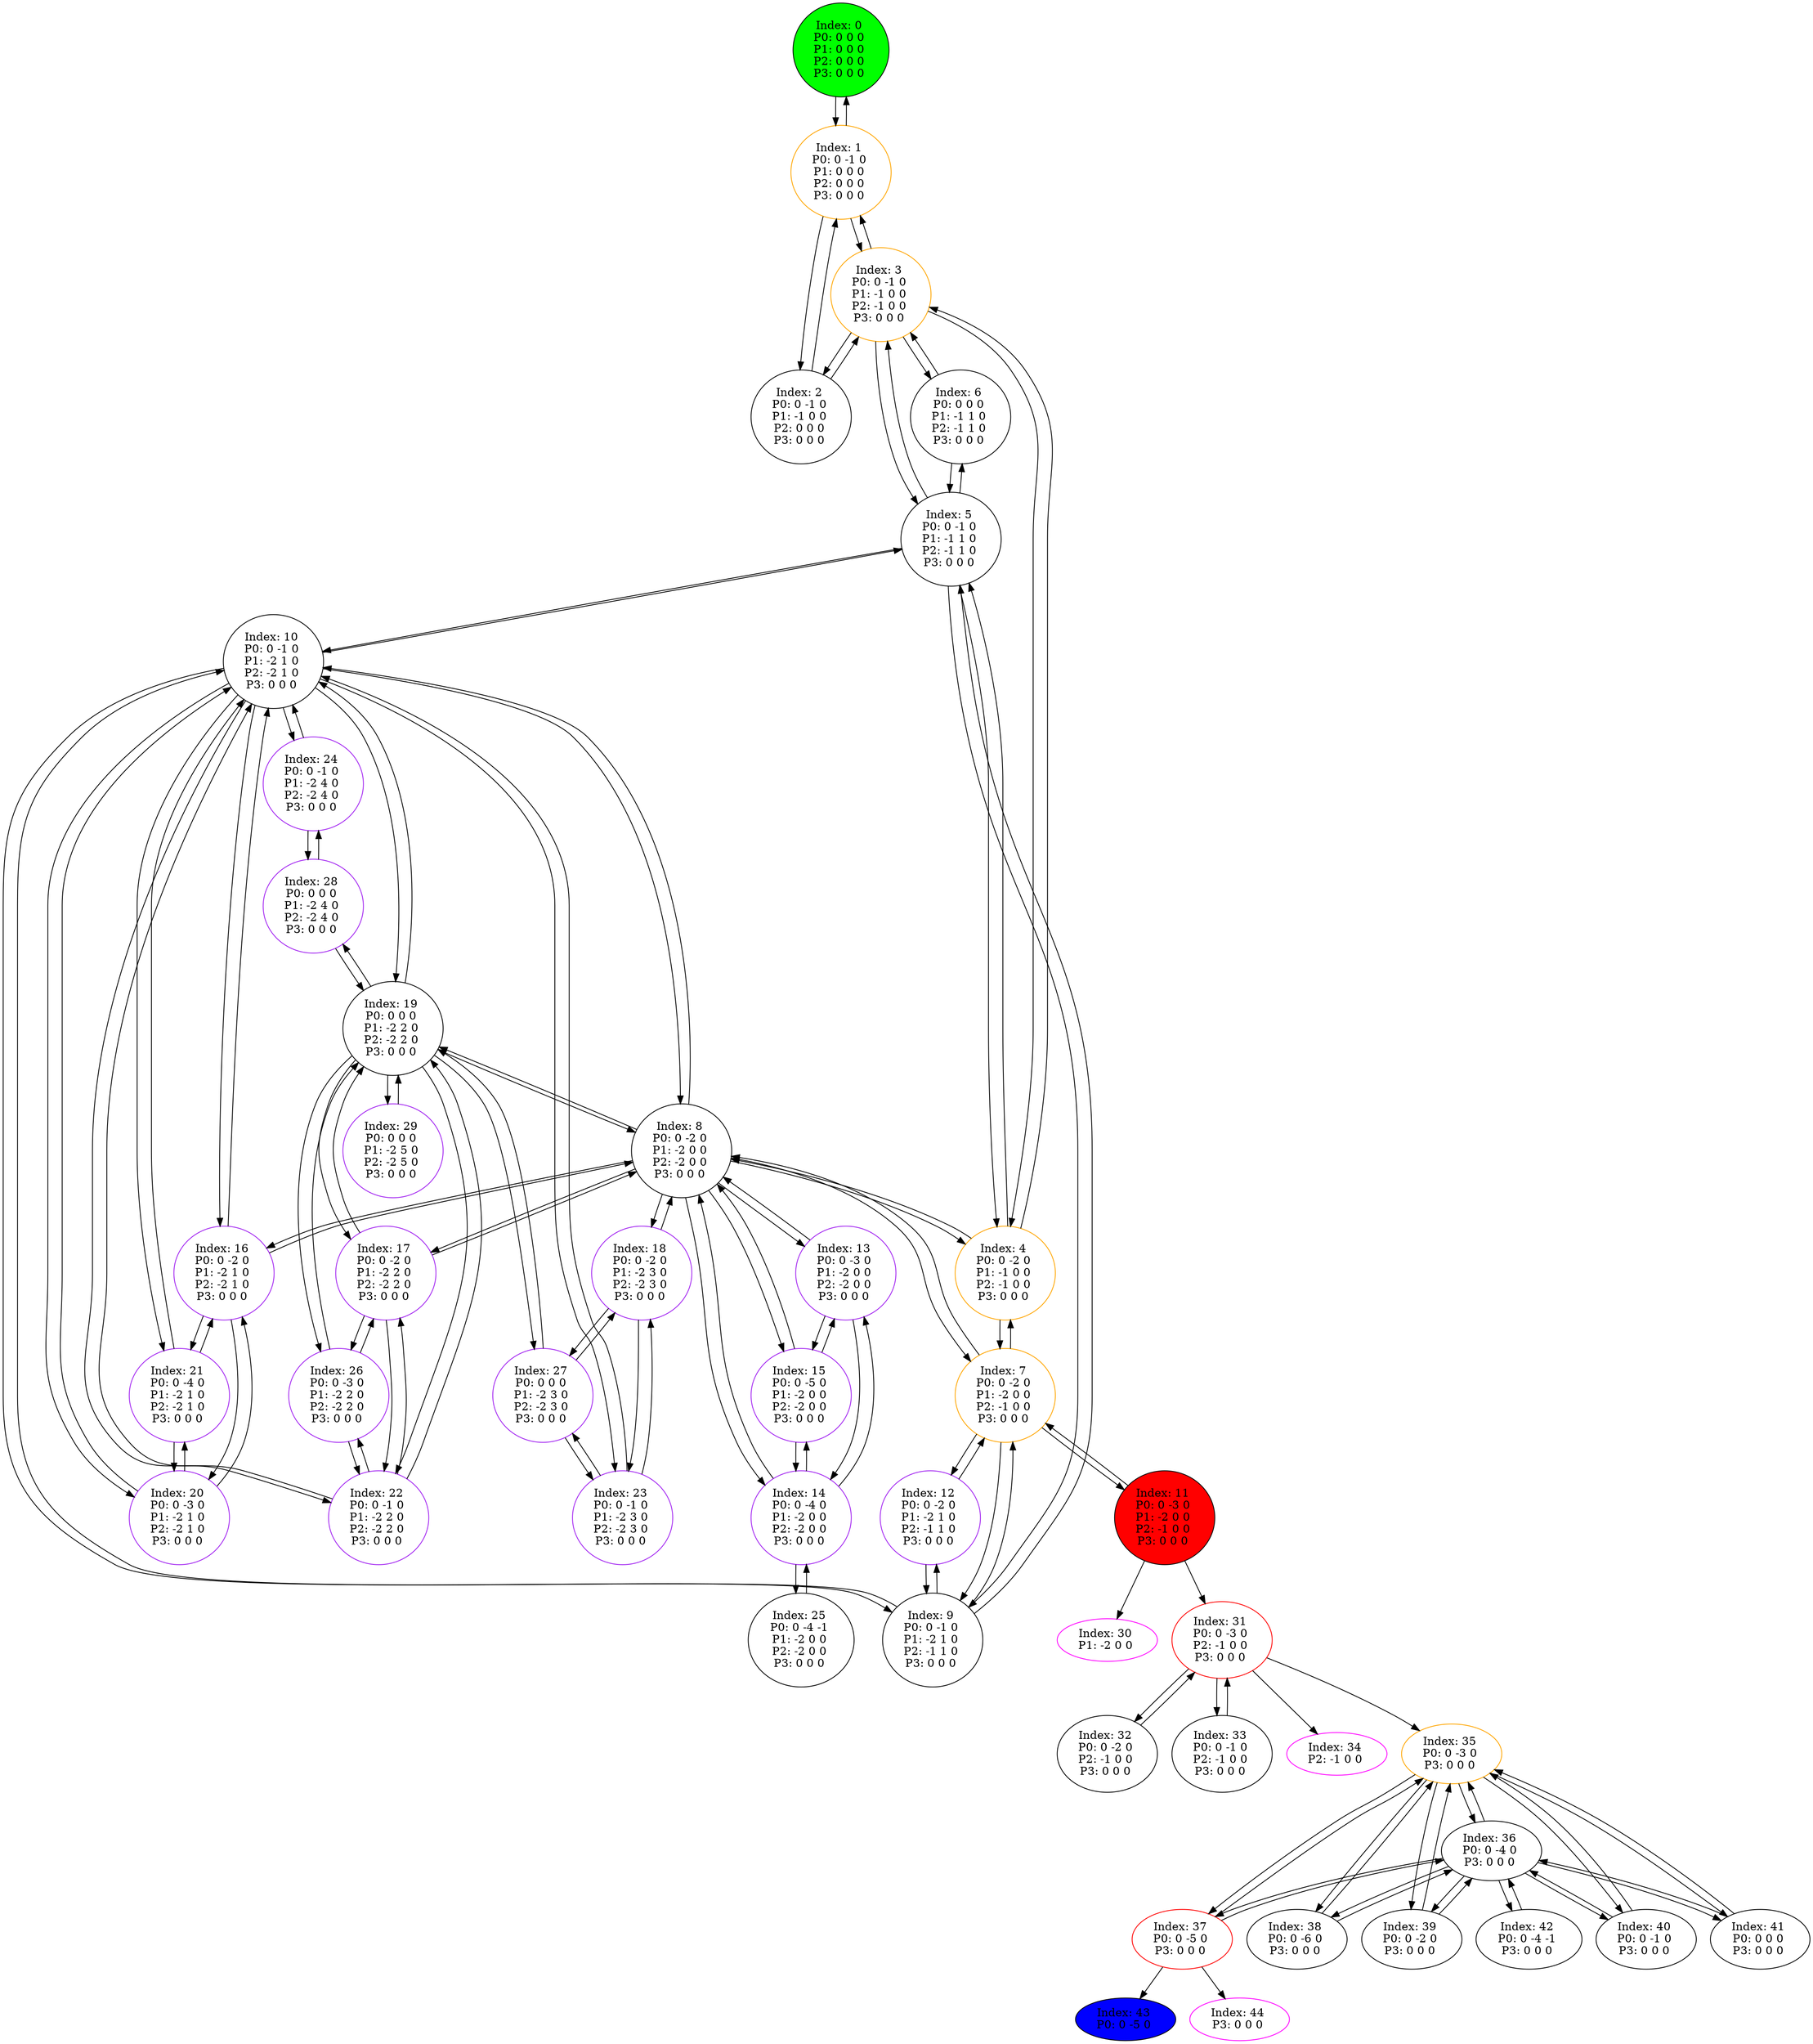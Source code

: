 digraph G {
color = "black"
0[label = "Index: 0 
P0: 0 0 0 
P1: 0 0 0 
P2: 0 0 0 
P3: 0 0 0 
", style="filled", fillcolor = "green"]
1[label = "Index: 1 
P0: 0 -1 0 
P1: 0 0 0 
P2: 0 0 0 
P3: 0 0 0 
", color = "orange"]
2[label = "Index: 2 
P0: 0 -1 0 
P1: -1 0 0 
P2: 0 0 0 
P3: 0 0 0 
"]
3[label = "Index: 3 
P0: 0 -1 0 
P1: -1 0 0 
P2: -1 0 0 
P3: 0 0 0 
", color = "orange"]
4[label = "Index: 4 
P0: 0 -2 0 
P1: -1 0 0 
P2: -1 0 0 
P3: 0 0 0 
", color = "orange"]
5[label = "Index: 5 
P0: 0 -1 0 
P1: -1 1 0 
P2: -1 1 0 
P3: 0 0 0 
"]
6[label = "Index: 6 
P0: 0 0 0 
P1: -1 1 0 
P2: -1 1 0 
P3: 0 0 0 
"]
7[label = "Index: 7 
P0: 0 -2 0 
P1: -2 0 0 
P2: -1 0 0 
P3: 0 0 0 
", color = "orange"]
8[label = "Index: 8 
P0: 0 -2 0 
P1: -2 0 0 
P2: -2 0 0 
P3: 0 0 0 
"]
9[label = "Index: 9 
P0: 0 -1 0 
P1: -2 1 0 
P2: -1 1 0 
P3: 0 0 0 
"]
10[label = "Index: 10 
P0: 0 -1 0 
P1: -2 1 0 
P2: -2 1 0 
P3: 0 0 0 
"]
11[label = "Index: 11 
P0: 0 -3 0 
P1: -2 0 0 
P2: -1 0 0 
P3: 0 0 0 
", style="filled", fillcolor = "red"]
12[label = "Index: 12 
P0: 0 -2 0 
P1: -2 1 0 
P2: -1 1 0 
P3: 0 0 0 
", color = "purple"]
13[label = "Index: 13 
P0: 0 -3 0 
P1: -2 0 0 
P2: -2 0 0 
P3: 0 0 0 
", color = "purple"]
14[label = "Index: 14 
P0: 0 -4 0 
P1: -2 0 0 
P2: -2 0 0 
P3: 0 0 0 
", color = "purple"]
15[label = "Index: 15 
P0: 0 -5 0 
P1: -2 0 0 
P2: -2 0 0 
P3: 0 0 0 
", color = "purple"]
16[label = "Index: 16 
P0: 0 -2 0 
P1: -2 1 0 
P2: -2 1 0 
P3: 0 0 0 
", color = "purple"]
17[label = "Index: 17 
P0: 0 -2 0 
P1: -2 2 0 
P2: -2 2 0 
P3: 0 0 0 
", color = "purple"]
18[label = "Index: 18 
P0: 0 -2 0 
P1: -2 3 0 
P2: -2 3 0 
P3: 0 0 0 
", color = "purple"]
19[label = "Index: 19 
P0: 0 0 0 
P1: -2 2 0 
P2: -2 2 0 
P3: 0 0 0 
"]
20[label = "Index: 20 
P0: 0 -3 0 
P1: -2 1 0 
P2: -2 1 0 
P3: 0 0 0 
", color = "purple"]
21[label = "Index: 21 
P0: 0 -4 0 
P1: -2 1 0 
P2: -2 1 0 
P3: 0 0 0 
", color = "purple"]
22[label = "Index: 22 
P0: 0 -1 0 
P1: -2 2 0 
P2: -2 2 0 
P3: 0 0 0 
", color = "purple"]
23[label = "Index: 23 
P0: 0 -1 0 
P1: -2 3 0 
P2: -2 3 0 
P3: 0 0 0 
", color = "purple"]
24[label = "Index: 24 
P0: 0 -1 0 
P1: -2 4 0 
P2: -2 4 0 
P3: 0 0 0 
", color = "purple"]
25[label = "Index: 25 
P0: 0 -4 -1 
P1: -2 0 0 
P2: -2 0 0 
P3: 0 0 0 
"]
26[label = "Index: 26 
P0: 0 -3 0 
P1: -2 2 0 
P2: -2 2 0 
P3: 0 0 0 
", color = "purple"]
27[label = "Index: 27 
P0: 0 0 0 
P1: -2 3 0 
P2: -2 3 0 
P3: 0 0 0 
", color = "purple"]
28[label = "Index: 28 
P0: 0 0 0 
P1: -2 4 0 
P2: -2 4 0 
P3: 0 0 0 
", color = "purple"]
29[label = "Index: 29 
P0: 0 0 0 
P1: -2 5 0 
P2: -2 5 0 
P3: 0 0 0 
", color = "purple"]
30[label = "Index: 30 
P1: -2 0 0 
", color = "fuchsia"]
31[label = "Index: 31 
P0: 0 -3 0 
P2: -1 0 0 
P3: 0 0 0 
", color = "red"]
32[label = "Index: 32 
P0: 0 -2 0 
P2: -1 0 0 
P3: 0 0 0 
"]
33[label = "Index: 33 
P0: 0 -1 0 
P2: -1 0 0 
P3: 0 0 0 
"]
34[label = "Index: 34 
P2: -1 0 0 
", color = "fuchsia"]
35[label = "Index: 35 
P0: 0 -3 0 
P3: 0 0 0 
", color = "orange"]
36[label = "Index: 36 
P0: 0 -4 0 
P3: 0 0 0 
"]
37[label = "Index: 37 
P0: 0 -5 0 
P3: 0 0 0 
", color = "red"]
38[label = "Index: 38 
P0: 0 -6 0 
P3: 0 0 0 
"]
39[label = "Index: 39 
P0: 0 -2 0 
P3: 0 0 0 
"]
40[label = "Index: 40 
P0: 0 -1 0 
P3: 0 0 0 
"]
41[label = "Index: 41 
P0: 0 0 0 
P3: 0 0 0 
"]
42[label = "Index: 42 
P0: 0 -4 -1 
P3: 0 0 0 
"]
43[label = "Index: 43 
P0: 0 -5 0 
", style="filled", fillcolor = "blue"]
44[label = "Index: 44 
P3: 0 0 0 
", color = "fuchsia"]
0 -> 1

1 -> 0
1 -> 2
1 -> 3

2 -> 1
2 -> 3

3 -> 1
3 -> 2
3 -> 4
3 -> 5
3 -> 6

4 -> 3
4 -> 7
4 -> 8
4 -> 5

5 -> 3
5 -> 4
5 -> 6
5 -> 9
5 -> 10

6 -> 3
6 -> 5

7 -> 4
7 -> 11
7 -> 8
7 -> 12
7 -> 9

8 -> 4
8 -> 7
8 -> 13
8 -> 14
8 -> 15
8 -> 16
8 -> 17
8 -> 18
8 -> 10
8 -> 19

9 -> 5
9 -> 7
9 -> 12
9 -> 10

10 -> 5
10 -> 8
10 -> 9
10 -> 16
10 -> 20
10 -> 21
10 -> 22
10 -> 23
10 -> 24
10 -> 19

11 -> 7
11 -> 31
11 -> 30

12 -> 7
12 -> 9

13 -> 8
13 -> 14
13 -> 15

14 -> 8
14 -> 13
14 -> 15
14 -> 25

15 -> 8
15 -> 13
15 -> 14

16 -> 8
16 -> 10
16 -> 20
16 -> 21

17 -> 8
17 -> 26
17 -> 22
17 -> 19

18 -> 8
18 -> 23
18 -> 27

19 -> 8
19 -> 10
19 -> 17
19 -> 22
19 -> 26
19 -> 27
19 -> 28
19 -> 29

20 -> 10
20 -> 16
20 -> 21

21 -> 10
21 -> 16
21 -> 20

22 -> 10
22 -> 17
22 -> 19
22 -> 26

23 -> 10
23 -> 18
23 -> 27

24 -> 10
24 -> 28

25 -> 14

26 -> 17
26 -> 19
26 -> 22

27 -> 18
27 -> 19
27 -> 23

28 -> 19
28 -> 24

29 -> 19

31 -> 32
31 -> 33
31 -> 35
31 -> 34

32 -> 31

33 -> 31

35 -> 36
35 -> 37
35 -> 38
35 -> 39
35 -> 40
35 -> 41

36 -> 35
36 -> 37
36 -> 38
36 -> 39
36 -> 40
36 -> 41
36 -> 42

37 -> 35
37 -> 36
37 -> 44
37 -> 43

38 -> 35
38 -> 36

39 -> 35
39 -> 36

40 -> 35
40 -> 36

41 -> 35
41 -> 36

42 -> 36

}
